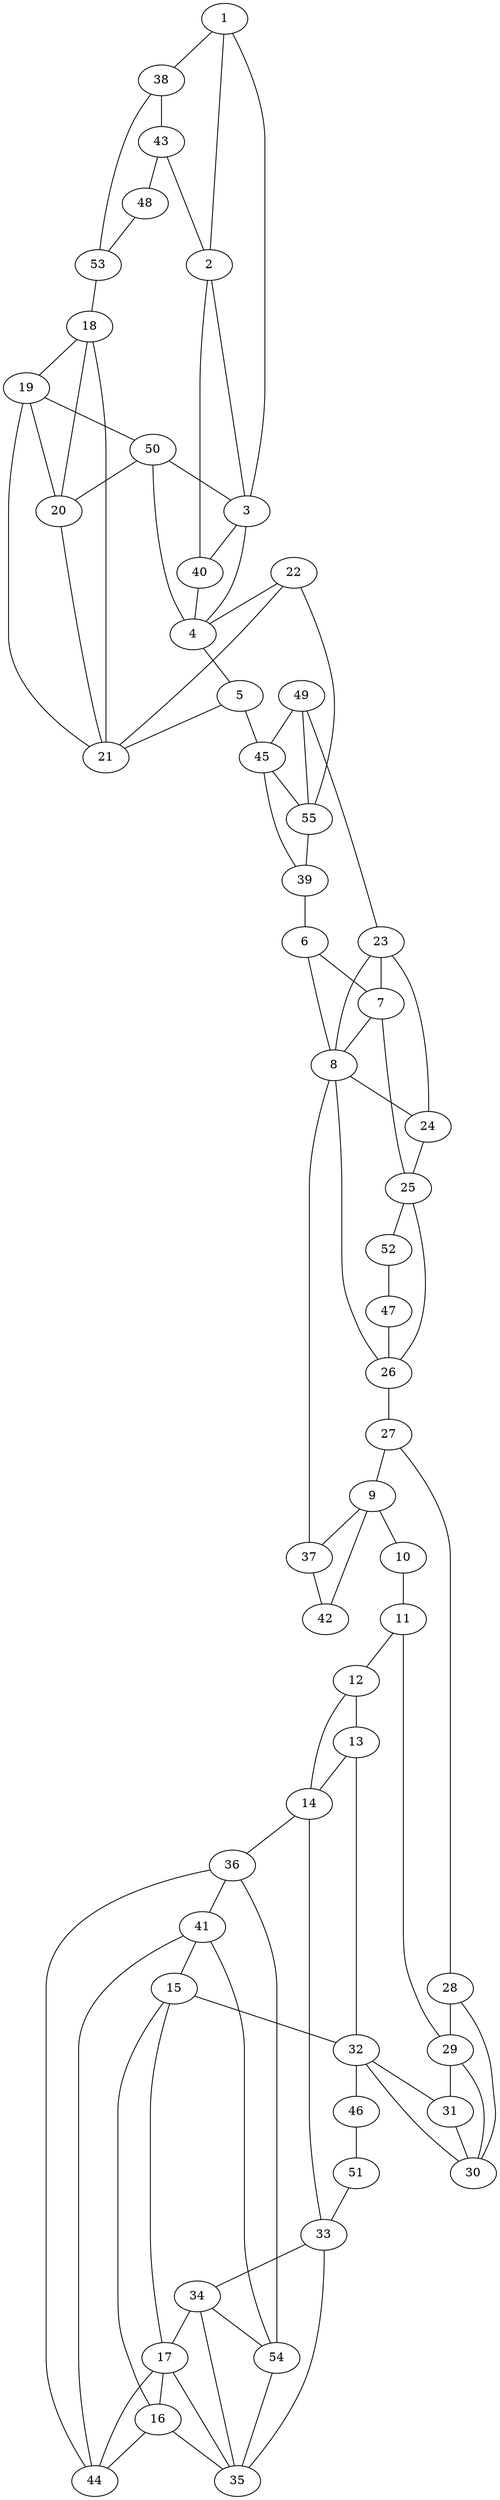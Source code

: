 graph pdb1p6x {
	1	 [aaLength=11,
		sequence=TLYFPEPMAYW,
		type=0];
	2	 [aaLength=4,
		sequence=RTLF,
		type=0];
	1 -- 2	 [distance0="16.51776",
		frequency=1,
		type0=1];
	3	 [aaLength=7,
		sequence=DTQNRKQ,
		type=0];
	1 -- 3	 [distance0="30.5056",
		frequency=1,
		type0=2];
	38	 [aaLength=10,
		sequence=TTGRVMASAA,
		type=1];
	1 -- 38	 [distance0="37.62665",
		frequency=1,
		type0=3];
	2 -- 3	 [distance0="31.69178",
		frequency=1,
		type0=2];
	40	 [aaLength=4,
		sequence=VISG,
		type=1];
	2 -- 40	 [distance0="38.40049",
		distance1="3.0",
		frequency=2,
		type0=3,
		type1=4];
	4	 [aaLength=16,
		sequence=AVDDAALITAHYQSRF,
		type=0];
	3 -- 4	 [distance0="13.5994",
		distance1="4.0",
		frequency=2,
		type0=1,
		type1=4];
	3 -- 40	 [distance0="24.06475",
		frequency=1,
		type0=2];
	5	 [aaLength=29,
		sequence=PYLILHDHTCTLFGGNSLQRGTQPDLTLV,
		type=0];
	4 -- 5	 [distance0="19.32167",
		distance1="2.0",
		frequency=2,
		type0=2,
		type1=4];
	21	 [aaLength=14,
		sequence=AVDDAALITAHYQS,
		type=0];
	5 -- 21	 [distance0="28.43753",
		frequency=1,
		type0=3];
	45	 [aaLength=4,
		sequence=HPVA,
		type=1];
	5 -- 45	 [distance0="3.0",
		frequency=1,
		type0=4];
	6	 [aaLength=6,
		sequence=SMCALM,
		type=0];
	7	 [aaLength=10,
		sequence=MAMVATLPRE,
		type=0];
	6 -- 7	 [distance0="8.932026",
		distance1="0.0",
		frequency=2,
		type0=1,
		type1=5];
	8	 [aaLength=10,
		sequence=GNIVVTTLNV,
		type=0];
	6 -- 8	 [distance0="21.89428",
		frequency=1,
		type0=3];
	7 -- 8	 [distance0="14.06841",
		distance1="3.0",
		frequency=2,
		type0=2,
		type1=4];
	24	 [aaLength=10,
		sequence=MAMVATLPRE,
		type=0];
	8 -- 24	 [distance0="19.71112",
		frequency=1,
		type0=3];
	37	 [aaLength=7,
		sequence=TRARIGE,
		type=1];
	8 -- 37	 [distance0="8.0",
		frequency=1,
		type0=4];
	9	 [aaLength=13,
		sequence=IDITLIATLRNVY,
		type=0];
	10	 [aaLength=24,
		sequence=CHFLRSGRVWRDGWGELPTSCGAY,
		type=0];
	9 -- 10	 [distance0="25.06606",
		distance1="6.0",
		frequency=2,
		type0=1,
		type1=4];
	9 -- 37	 [distance0="31.15801",
		frequency=1,
		type0=2];
	42	 [aaLength=7,
		sequence=TRARIGE,
		type=1];
	9 -- 42	 [distance0="31.15801",
		frequency=1,
		type0=3];
	11	 [aaLength=9,
		sequence=SPELGDTLF,
		type=0];
	10 -- 11	 [distance0="39.89473",
		distance1="14.0",
		frequency=2,
		type0=3,
		type1=4];
	29	 [aaLength=5,
		sequence=RGVIL,
		type=0];
	11 -- 29	 [distance0="31.20429",
		frequency=1,
		type0=3];
	12	 [aaLength=11,
		sequence=RGVILEVHAWA,
		type=0];
	11 -- 12	 [distance0="21.07351",
		distance1="11.0",
		frequency=2,
		type0=1,
		type1=4];
	13	 [aaLength=5,
		sequence=LDALM,
		type=0];
	12 -- 13	 [distance0="19.65392",
		distance1="0.0",
		frequency=2,
		type0=1,
		type1=5];
	14	 [aaLength=16,
		sequence=NVFSADLSGTPRQCAA,
		type=0];
	12 -- 14	 [distance0="22.94247",
		frequency=1,
		type0=3];
	13 -- 14	 [distance0="15.52224",
		distance1="6.0",
		frequency=2,
		type0=1,
		type1=4];
	32	 [aaLength=16,
		sequence=NVFSADLSGTPRQCAA,
		type=0];
	13 -- 32	 [distance0="26.03721",
		frequency=1,
		type0=3];
	36	 [aaLength=7,
		sequence=VESLLPL,
		type=1];
	14 -- 36	 [distance0="1.0",
		frequency=1,
		type0=4];
	15	 [aaLength=11,
		sequence=TLSDFDSASAL,
		type=0];
	16	 [aaLength=5,
		sequence=ERAAR,
		type=0];
	15 -- 16	 [distance0="17.05838",
		distance1="0.0",
		frequency=2,
		type0=1,
		type1=5];
	17	 [aaLength=19,
		sequence=GV,
		type=0];
	15 -- 17	 [distance0="25.90309",
		frequency=1,
		type0=2];
	15 -- 32	 [distance0="38.57189",
		frequency=1,
		type0=3];
	35	 [aaLength=19,
		sequence=GV,
		type=0];
	16 -- 35	 [distance0="43.08693",
		frequency=1,
		type0=3];
	44	 [aaLength=5,
		sequence=FNAEM,
		type=1];
	16 -- 44	 [distance0="1.0",
		frequency=1,
		type0=4];
	17 -- 16	 [distance0="25.89907",
		frequency=1,
		type0=1];
	17 -- 44	 [distance0="29.82273",
		frequency=1,
		type0=3];
	18	 [aaLength=11,
		sequence=TLYFPEPMAYW,
		type=0];
	19	 [aaLength=4,
		sequence=RTLF,
		type=0];
	18 -- 19	 [distance0="16.60897",
		distance1="0.0",
		frequency=2,
		type0=1,
		type1=5];
	20	 [aaLength=7,
		sequence=DTQNRKQ,
		type=0];
	18 -- 20	 [distance0="25.07689",
		frequency=1,
		type0=2];
	18 -- 21	 [distance0="40.0827",
		frequency=1,
		type0=3];
	19 -- 20	 [distance0="23.19816",
		frequency=1,
		type0=2];
	19 -- 21	 [distance0="39.01569",
		frequency=1,
		type0=3];
	50	 [aaLength=4,
		sequence=VISG,
		type=1];
	19 -- 50	 [distance0="3.0",
		frequency=1,
		type0=4];
	20 -- 21	 [distance0="20.27093",
		distance1="4.0",
		frequency=2,
		type0=1,
		type1=4];
	22	 [aaLength=28,
		sequence=PYLILHDHTCTLFGGNSLQRGTQPDLTL,
		type=0];
	22 -- 4	 [distance0="23.29268",
		frequency=1,
		type0=3];
	22 -- 21	 [distance0="22.96355",
		frequency=1,
		type0=2];
	55	 [aaLength=4,
		sequence=HPVA,
		type=1];
	22 -- 55	 [distance0="4.0",
		frequency=1,
		type0=4];
	23	 [aaLength=6,
		sequence=SMCALM,
		type=0];
	23 -- 7	 [distance0="15.16206",
		frequency=1,
		type0=2];
	23 -- 8	 [distance0="20.21359",
		frequency=1,
		type0=3];
	23 -- 24	 [distance0="10.70677",
		distance1="0.0",
		frequency=2,
		type0=1,
		type1=5];
	25	 [aaLength=10,
		sequence=GNIVVTTLNV,
		type=0];
	24 -- 25	 [distance0="13.88368",
		distance1="3.0",
		frequency=2,
		type0=2,
		type1=4];
	25 -- 7	 [distance0="20.1534",
		frequency=1,
		type0=3];
	52	 [aaLength=7,
		sequence=TRARIGE,
		type=1];
	25 -- 52	 [distance0="8.0",
		frequency=1,
		type0=4];
	26	 [aaLength=10,
		sequence=IDITLIATLR,
		type=0];
	26 -- 8	 [distance0="37.14249",
		frequency=1,
		type0=3];
	26 -- 25	 [distance0="35.56017",
		frequency=1,
		type0=2];
	27	 [aaLength=24,
		sequence=CHFLRSGRVWRDGWGELPTSCGAY,
		type=0];
	26 -- 27	 [distance0="23.80676",
		distance1="9.0",
		frequency=2,
		type0=1,
		type1=4];
	27 -- 9	 [distance0="40.0903",
		frequency=1,
		type0=3];
	28	 [aaLength=8,
		sequence=SPELGDTL,
		type=0];
	27 -- 28	 [distance0="14.0",
		frequency=1,
		type0=4];
	28 -- 29	 [distance0="21.07191",
		distance1="12.0",
		frequency=2,
		type0=1,
		type1=4];
	30	 [aaLength=5,
		sequence=VHAWA,
		type=0];
	28 -- 30	 [distance0="27.06168",
		frequency=1,
		type0=2];
	29 -- 30	 [distance0="6.101207",
		distance1="1.0",
		frequency=2,
		type0=1,
		type1=4];
	31	 [aaLength=5,
		sequence=LDALM,
		type=0];
	29 -- 31	 [distance0="14.07612",
		frequency=1,
		type0=2];
	31 -- 30	 [distance0="9.523618",
		frequency=1,
		type0=1];
	32 -- 30	 [distance0="19.38862",
		frequency=1,
		type0=2];
	32 -- 31	 [distance0="16.57658",
		frequency=1,
		type0=1];
	46	 [aaLength=7,
		sequence=VESLLPL,
		type=1];
	32 -- 46	 [distance0="1.0",
		frequency=1,
		type0=4];
	33	 [aaLength=11,
		sequence=TLSDFDSASAL,
		type=0];
	33 -- 14	 [distance0="36.01729",
		frequency=1,
		type0=3];
	34	 [aaLength=5,
		sequence=ERAAR,
		type=0];
	33 -- 34	 [distance0="15.8638",
		distance1="0.0",
		frequency=2,
		type0=1,
		type1=5];
	33 -- 35	 [distance0="27.2365",
		frequency=1,
		type0=2];
	34 -- 17	 [distance0="39.44664",
		frequency=1,
		type0=3];
	34 -- 35	 [distance0="12.60747",
		frequency=1,
		type0=1];
	54	 [aaLength=5,
		sequence=FNAEM,
		type=1];
	34 -- 54	 [distance0="1.0",
		frequency=1,
		type0=4];
	35 -- 17	 [distance0="39.44798",
		frequency=1,
		type0=3];
	41	 [aaLength=7,
		sequence=VESLLPL,
		type=1];
	36 -- 41	 [distance0="0.0",
		frequency=1,
		type0=5];
	37 -- 42	 [distance0="0.0",
		frequency=1,
		type0=5];
	43	 [aaLength=10,
		sequence=TTGRVMASAA,
		type=1];
	38 -- 43	 [distance0="0.0",
		distance1="0.0",
		frequency=2,
		type0=1,
		type1=5];
	39	 [aaLength=6,
		sequence=ARYLLG,
		type=1];
	39 -- 6	 [distance0="2.0",
		frequency=1,
		type0=4];
	39 -- 45	 [distance0="11.0",
		frequency=1,
		type0=2];
	40 -- 4	 [distance0="29.94381",
		frequency=1,
		type0=3];
	41 -- 15	 [distance0="3.0",
		frequency=1,
		type0=4];
	43 -- 2	 [distance0="16.0",
		frequency=1,
		type0=4];
	48	 [aaLength=10,
		sequence=TTGRVMASAA,
		type=1];
	43 -- 48	 [distance0="0.0",
		frequency=1,
		type0=2];
	44 -- 36	 [distance0="27.0",
		frequency=1,
		type0=2];
	44 -- 41	 [distance0="27.0",
		frequency=1,
		type0=3];
	45 -- 55	 [distance0="0.0",
		frequency=1,
		type0=1];
	51	 [aaLength=7,
		sequence=VESLLPL,
		type=1];
	46 -- 51	 [distance0="0.0",
		frequency=1,
		type0=5];
	47	 [aaLength=7,
		sequence=TRARIGE,
		type=1];
	47 -- 26	 [distance0="1.0",
		frequency=1,
		type0=4];
	53	 [aaLength=10,
		sequence=TTGRVMASAA,
		type=1];
	48 -- 53	 [distance0="0.0",
		distance1="0.0",
		frequency=2,
		type0=3,
		type1=5];
	49	 [aaLength=6,
		sequence=ARYLLG,
		type=1];
	49 -- 23	 [distance0="2.0",
		frequency=1,
		type0=4];
	49 -- 45	 [distance0="11.0",
		frequency=1,
		type0=2];
	49 -- 55	 [distance0="11.0",
		frequency=1,
		type0=3];
	50 -- 4	 [distance0="29.94381",
		frequency=1,
		type0=3];
	50 -- 3	 [distance0="24.06475",
		frequency=1,
		type0=2];
	50 -- 20	 [distance0="2.0",
		frequency=1,
		type0=4];
	51 -- 33	 [distance0="3.0",
		frequency=1,
		type0=4];
	52 -- 47	 [distance0="0.0",
		frequency=1,
		type0=5];
	53 -- 18	 [distance0="5.0",
		frequency=1,
		type0=4];
	53 -- 38	 [distance0="0.0",
		frequency=1,
		type0=1];
	54 -- 35	 [distance0="0.0",
		frequency=1,
		type0=5];
	54 -- 36	 [distance0="27.0",
		frequency=1,
		type0=2];
	54 -- 41	 [distance0="27.0",
		frequency=1,
		type0=3];
	55 -- 39	 [distance0="11.0",
		frequency=1,
		type0=2];
}
